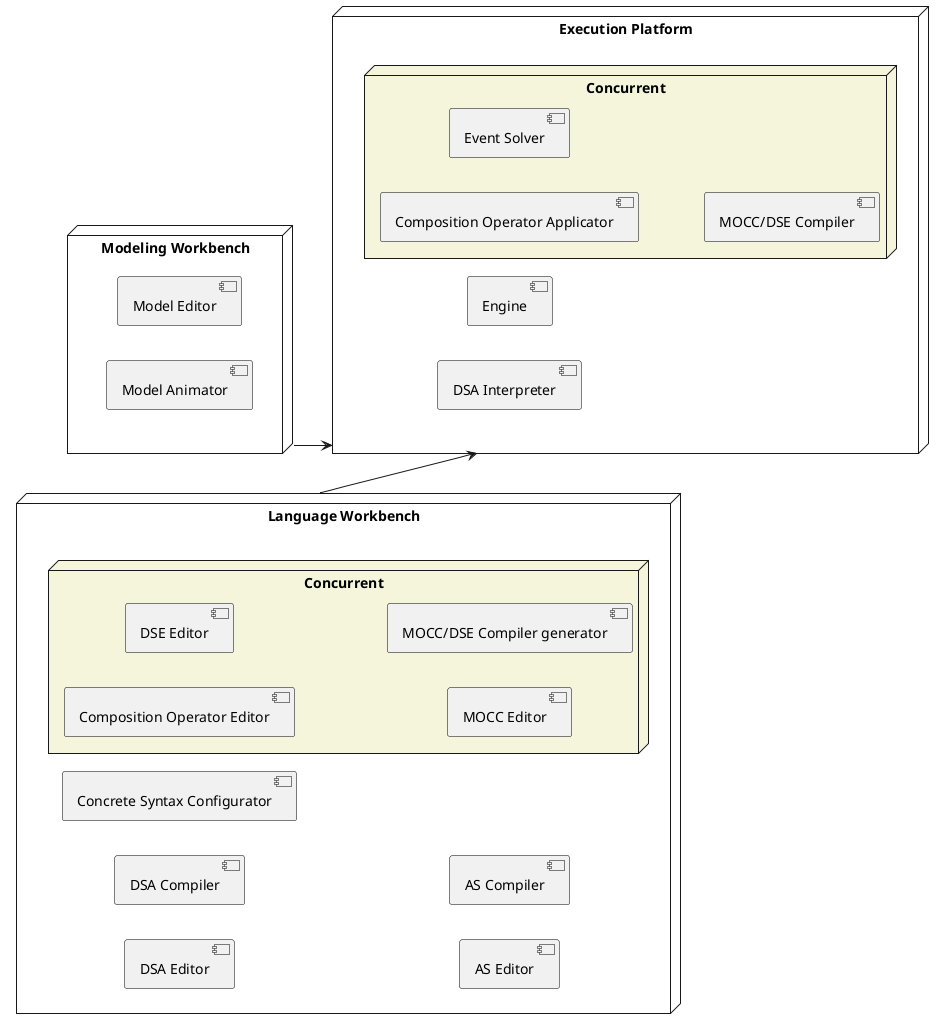 @startuml

skinparam ComponentBorderColor black

left to right direction

node "Modeling Workbench" as MW {
  	[Model Editor]
  	[Model Animator]
}
 
node "Execution Platform" as EP {
	node "Concurrent" #Beige {
		[Composition Operator Applicator]
  		[Event Solver]
  		[MOCC/DSE Compiler]
  	}
  	[Engine]
  	[DSA Interpreter]
} 

node "Language Workbench" as LW {
	node "Concurrent" as LWConcurrent #Beige {
		[Composition Operator Editor]
		[DSE Editor]
		[MOCC Editor]
		[MOCC/DSE Compiler generator]
	}
	[DSA Editor]
	[DSA Compiler]
	[Concrete Syntax Configurator]
	[AS Editor]
	[AS Compiler]
}

 MW -->  EP
 LW -->  EP


@enduml